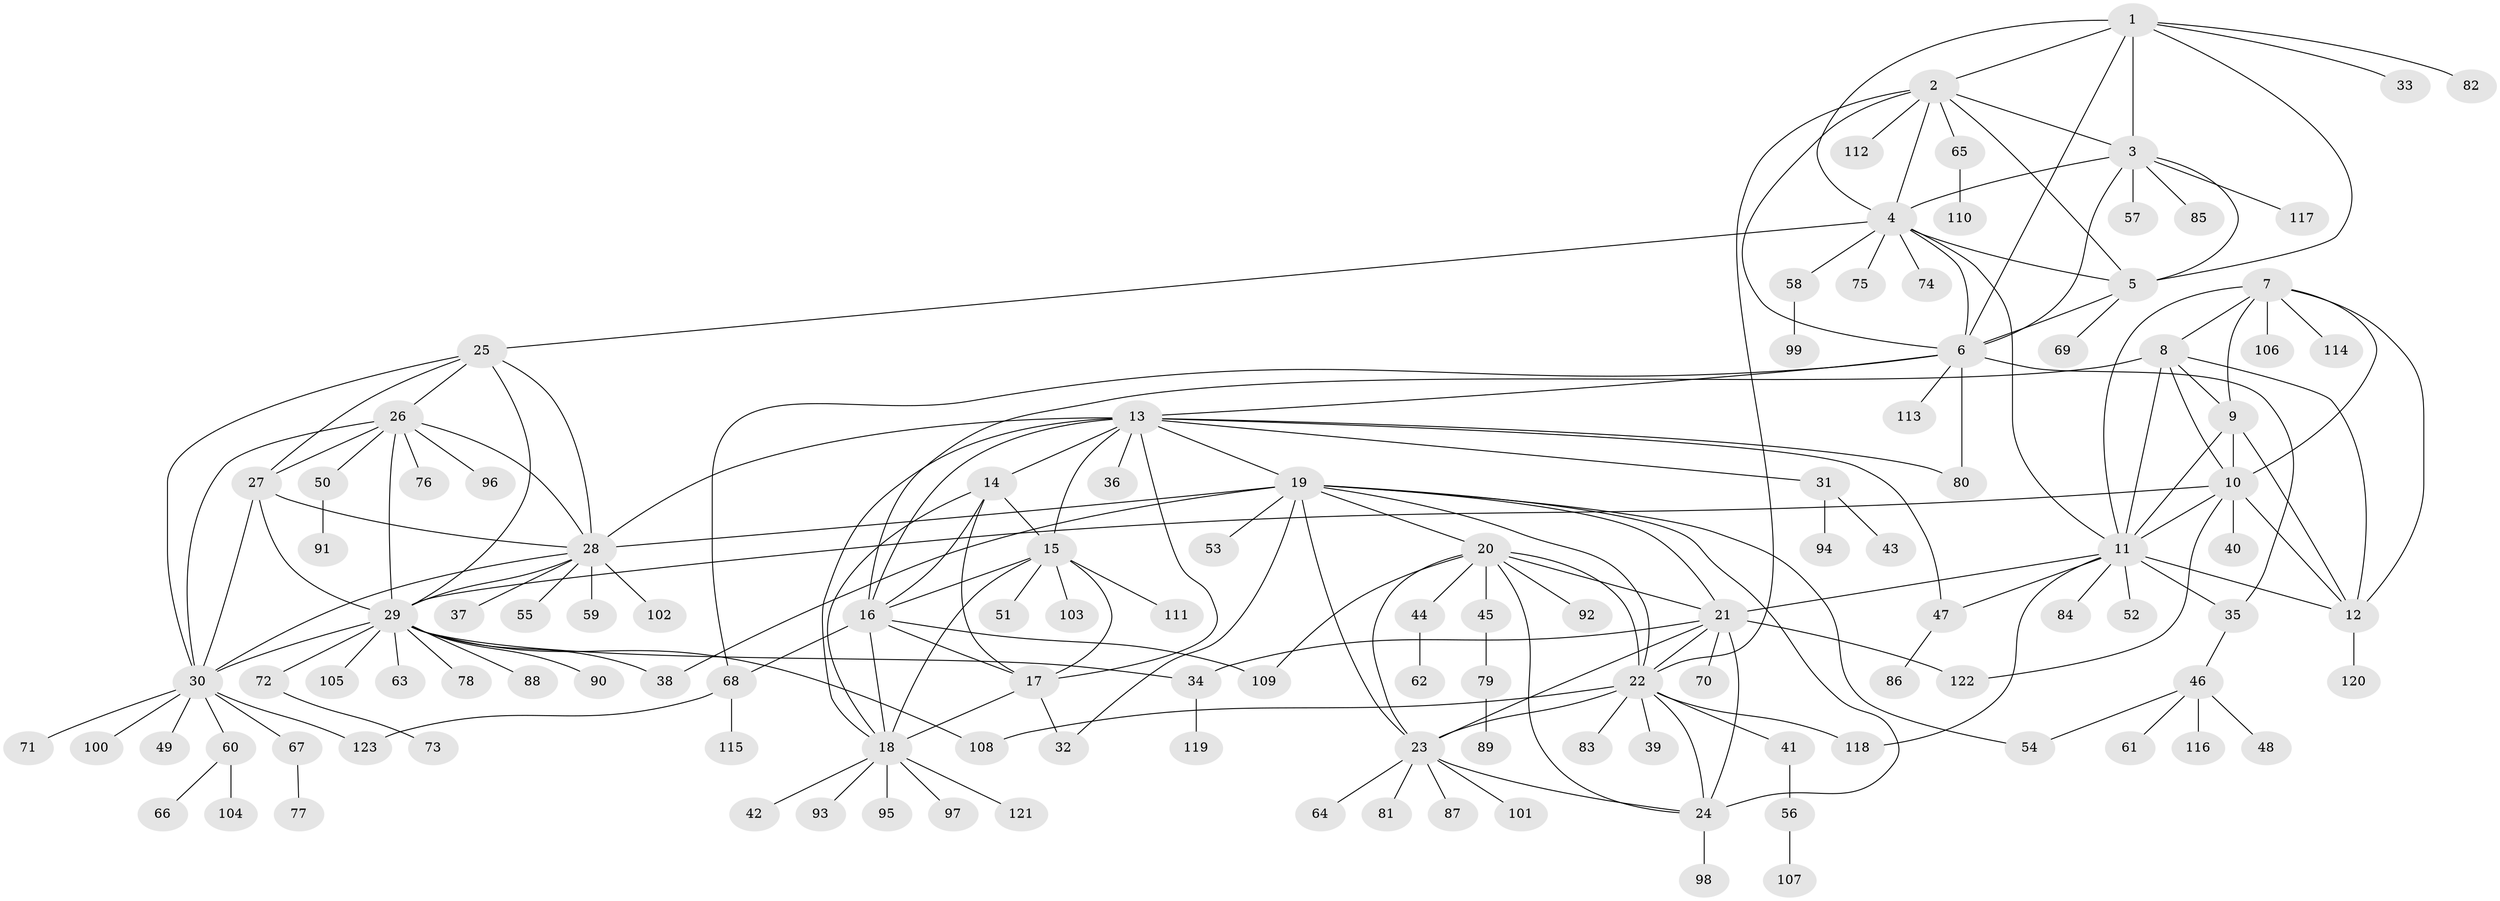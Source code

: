 // coarse degree distribution, {4: 0.02702702702702703, 2: 0.1891891891891892, 9: 0.04054054054054054, 5: 0.013513513513513514, 8: 0.05405405405405406, 1: 0.4594594594594595, 3: 0.05405405405405406, 6: 0.0945945945945946, 7: 0.04054054054054054, 13: 0.013513513513513514, 10: 0.013513513513513514}
// Generated by graph-tools (version 1.1) at 2025/37/03/04/25 23:37:48]
// undirected, 123 vertices, 191 edges
graph export_dot {
  node [color=gray90,style=filled];
  1;
  2;
  3;
  4;
  5;
  6;
  7;
  8;
  9;
  10;
  11;
  12;
  13;
  14;
  15;
  16;
  17;
  18;
  19;
  20;
  21;
  22;
  23;
  24;
  25;
  26;
  27;
  28;
  29;
  30;
  31;
  32;
  33;
  34;
  35;
  36;
  37;
  38;
  39;
  40;
  41;
  42;
  43;
  44;
  45;
  46;
  47;
  48;
  49;
  50;
  51;
  52;
  53;
  54;
  55;
  56;
  57;
  58;
  59;
  60;
  61;
  62;
  63;
  64;
  65;
  66;
  67;
  68;
  69;
  70;
  71;
  72;
  73;
  74;
  75;
  76;
  77;
  78;
  79;
  80;
  81;
  82;
  83;
  84;
  85;
  86;
  87;
  88;
  89;
  90;
  91;
  92;
  93;
  94;
  95;
  96;
  97;
  98;
  99;
  100;
  101;
  102;
  103;
  104;
  105;
  106;
  107;
  108;
  109;
  110;
  111;
  112;
  113;
  114;
  115;
  116;
  117;
  118;
  119;
  120;
  121;
  122;
  123;
  1 -- 2;
  1 -- 3;
  1 -- 4;
  1 -- 5;
  1 -- 6;
  1 -- 33;
  1 -- 82;
  2 -- 3;
  2 -- 4;
  2 -- 5;
  2 -- 6;
  2 -- 22;
  2 -- 65;
  2 -- 112;
  3 -- 4;
  3 -- 5;
  3 -- 6;
  3 -- 57;
  3 -- 85;
  3 -- 117;
  4 -- 5;
  4 -- 6;
  4 -- 11;
  4 -- 25;
  4 -- 58;
  4 -- 74;
  4 -- 75;
  5 -- 6;
  5 -- 69;
  6 -- 13;
  6 -- 35;
  6 -- 68;
  6 -- 80;
  6 -- 113;
  7 -- 8;
  7 -- 9;
  7 -- 10;
  7 -- 11;
  7 -- 12;
  7 -- 106;
  7 -- 114;
  8 -- 9;
  8 -- 10;
  8 -- 11;
  8 -- 12;
  8 -- 16;
  9 -- 10;
  9 -- 11;
  9 -- 12;
  10 -- 11;
  10 -- 12;
  10 -- 29;
  10 -- 40;
  10 -- 122;
  11 -- 12;
  11 -- 21;
  11 -- 35;
  11 -- 47;
  11 -- 52;
  11 -- 84;
  11 -- 118;
  12 -- 120;
  13 -- 14;
  13 -- 15;
  13 -- 16;
  13 -- 17;
  13 -- 18;
  13 -- 19;
  13 -- 28;
  13 -- 31;
  13 -- 36;
  13 -- 47;
  13 -- 80;
  14 -- 15;
  14 -- 16;
  14 -- 17;
  14 -- 18;
  15 -- 16;
  15 -- 17;
  15 -- 18;
  15 -- 51;
  15 -- 103;
  15 -- 111;
  16 -- 17;
  16 -- 18;
  16 -- 68;
  16 -- 109;
  17 -- 18;
  17 -- 32;
  18 -- 42;
  18 -- 93;
  18 -- 95;
  18 -- 97;
  18 -- 121;
  19 -- 20;
  19 -- 21;
  19 -- 22;
  19 -- 23;
  19 -- 24;
  19 -- 28;
  19 -- 32;
  19 -- 38;
  19 -- 53;
  19 -- 54;
  20 -- 21;
  20 -- 22;
  20 -- 23;
  20 -- 24;
  20 -- 44;
  20 -- 45;
  20 -- 92;
  20 -- 109;
  21 -- 22;
  21 -- 23;
  21 -- 24;
  21 -- 34;
  21 -- 70;
  21 -- 122;
  22 -- 23;
  22 -- 24;
  22 -- 39;
  22 -- 41;
  22 -- 83;
  22 -- 108;
  22 -- 118;
  23 -- 24;
  23 -- 64;
  23 -- 81;
  23 -- 87;
  23 -- 101;
  24 -- 98;
  25 -- 26;
  25 -- 27;
  25 -- 28;
  25 -- 29;
  25 -- 30;
  26 -- 27;
  26 -- 28;
  26 -- 29;
  26 -- 30;
  26 -- 50;
  26 -- 76;
  26 -- 96;
  27 -- 28;
  27 -- 29;
  27 -- 30;
  28 -- 29;
  28 -- 30;
  28 -- 37;
  28 -- 55;
  28 -- 59;
  28 -- 102;
  29 -- 30;
  29 -- 34;
  29 -- 38;
  29 -- 63;
  29 -- 72;
  29 -- 78;
  29 -- 88;
  29 -- 90;
  29 -- 105;
  29 -- 108;
  30 -- 49;
  30 -- 60;
  30 -- 67;
  30 -- 71;
  30 -- 100;
  30 -- 123;
  31 -- 43;
  31 -- 94;
  34 -- 119;
  35 -- 46;
  41 -- 56;
  44 -- 62;
  45 -- 79;
  46 -- 48;
  46 -- 54;
  46 -- 61;
  46 -- 116;
  47 -- 86;
  50 -- 91;
  56 -- 107;
  58 -- 99;
  60 -- 66;
  60 -- 104;
  65 -- 110;
  67 -- 77;
  68 -- 115;
  68 -- 123;
  72 -- 73;
  79 -- 89;
}
